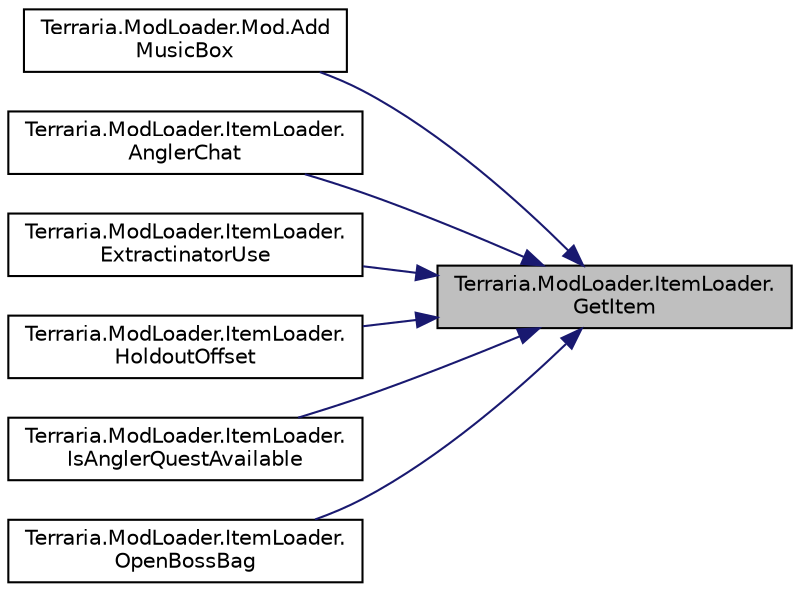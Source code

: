 digraph "Terraria.ModLoader.ItemLoader.GetItem"
{
 // LATEX_PDF_SIZE
  edge [fontname="Helvetica",fontsize="10",labelfontname="Helvetica",labelfontsize="10"];
  node [fontname="Helvetica",fontsize="10",shape=record];
  rankdir="RL";
  Node1 [label="Terraria.ModLoader.ItemLoader.\lGetItem",height=0.2,width=0.4,color="black", fillcolor="grey75", style="filled", fontcolor="black",tooltip="Gets the ModItem instance corresponding to the specified type. Returns null if no modded item has the..."];
  Node1 -> Node2 [dir="back",color="midnightblue",fontsize="10",style="solid",fontname="Helvetica"];
  Node2 [label="Terraria.ModLoader.Mod.Add\lMusicBox",height=0.2,width=0.4,color="black", fillcolor="white", style="filled",URL="$class_terraria_1_1_mod_loader_1_1_mod.html#a2c1e83b143448233295027694ef6ef3a",tooltip="Allows you to tie a music ID, and item ID, and a tile ID together to form a music box...."];
  Node1 -> Node3 [dir="back",color="midnightblue",fontsize="10",style="solid",fontname="Helvetica"];
  Node3 [label="Terraria.ModLoader.ItemLoader.\lAnglerChat",height=0.2,width=0.4,color="black", fillcolor="white", style="filled",URL="$class_terraria_1_1_mod_loader_1_1_item_loader.html#aee7fad747d4c34ccbd17d3205944cb57",tooltip=" "];
  Node1 -> Node4 [dir="back",color="midnightblue",fontsize="10",style="solid",fontname="Helvetica"];
  Node4 [label="Terraria.ModLoader.ItemLoader.\lExtractinatorUse",height=0.2,width=0.4,color="black", fillcolor="white", style="filled",URL="$class_terraria_1_1_mod_loader_1_1_item_loader.html#a04bffce0cd26c5644210de489b393b41",tooltip=" "];
  Node1 -> Node5 [dir="back",color="midnightblue",fontsize="10",style="solid",fontname="Helvetica"];
  Node5 [label="Terraria.ModLoader.ItemLoader.\lHoldoutOffset",height=0.2,width=0.4,color="black", fillcolor="white", style="filled",URL="$class_terraria_1_1_mod_loader_1_1_item_loader.html#ababd54e0e4bbf92063e2e914439a203c",tooltip=" "];
  Node1 -> Node6 [dir="back",color="midnightblue",fontsize="10",style="solid",fontname="Helvetica"];
  Node6 [label="Terraria.ModLoader.ItemLoader.\lIsAnglerQuestAvailable",height=0.2,width=0.4,color="black", fillcolor="white", style="filled",URL="$class_terraria_1_1_mod_loader_1_1_item_loader.html#a12c471e74f4e242296f5ede45fa3d2b0",tooltip=" "];
  Node1 -> Node7 [dir="back",color="midnightblue",fontsize="10",style="solid",fontname="Helvetica"];
  Node7 [label="Terraria.ModLoader.ItemLoader.\lOpenBossBag",height=0.2,width=0.4,color="black", fillcolor="white", style="filled",URL="$class_terraria_1_1_mod_loader_1_1_item_loader.html#a26a04e0f6b5c69e8e50f020b6b83b5b6",tooltip="If the item is a modded item and ModItem.bossBagNPC is greater than 0, calls ModItem...."];
}

